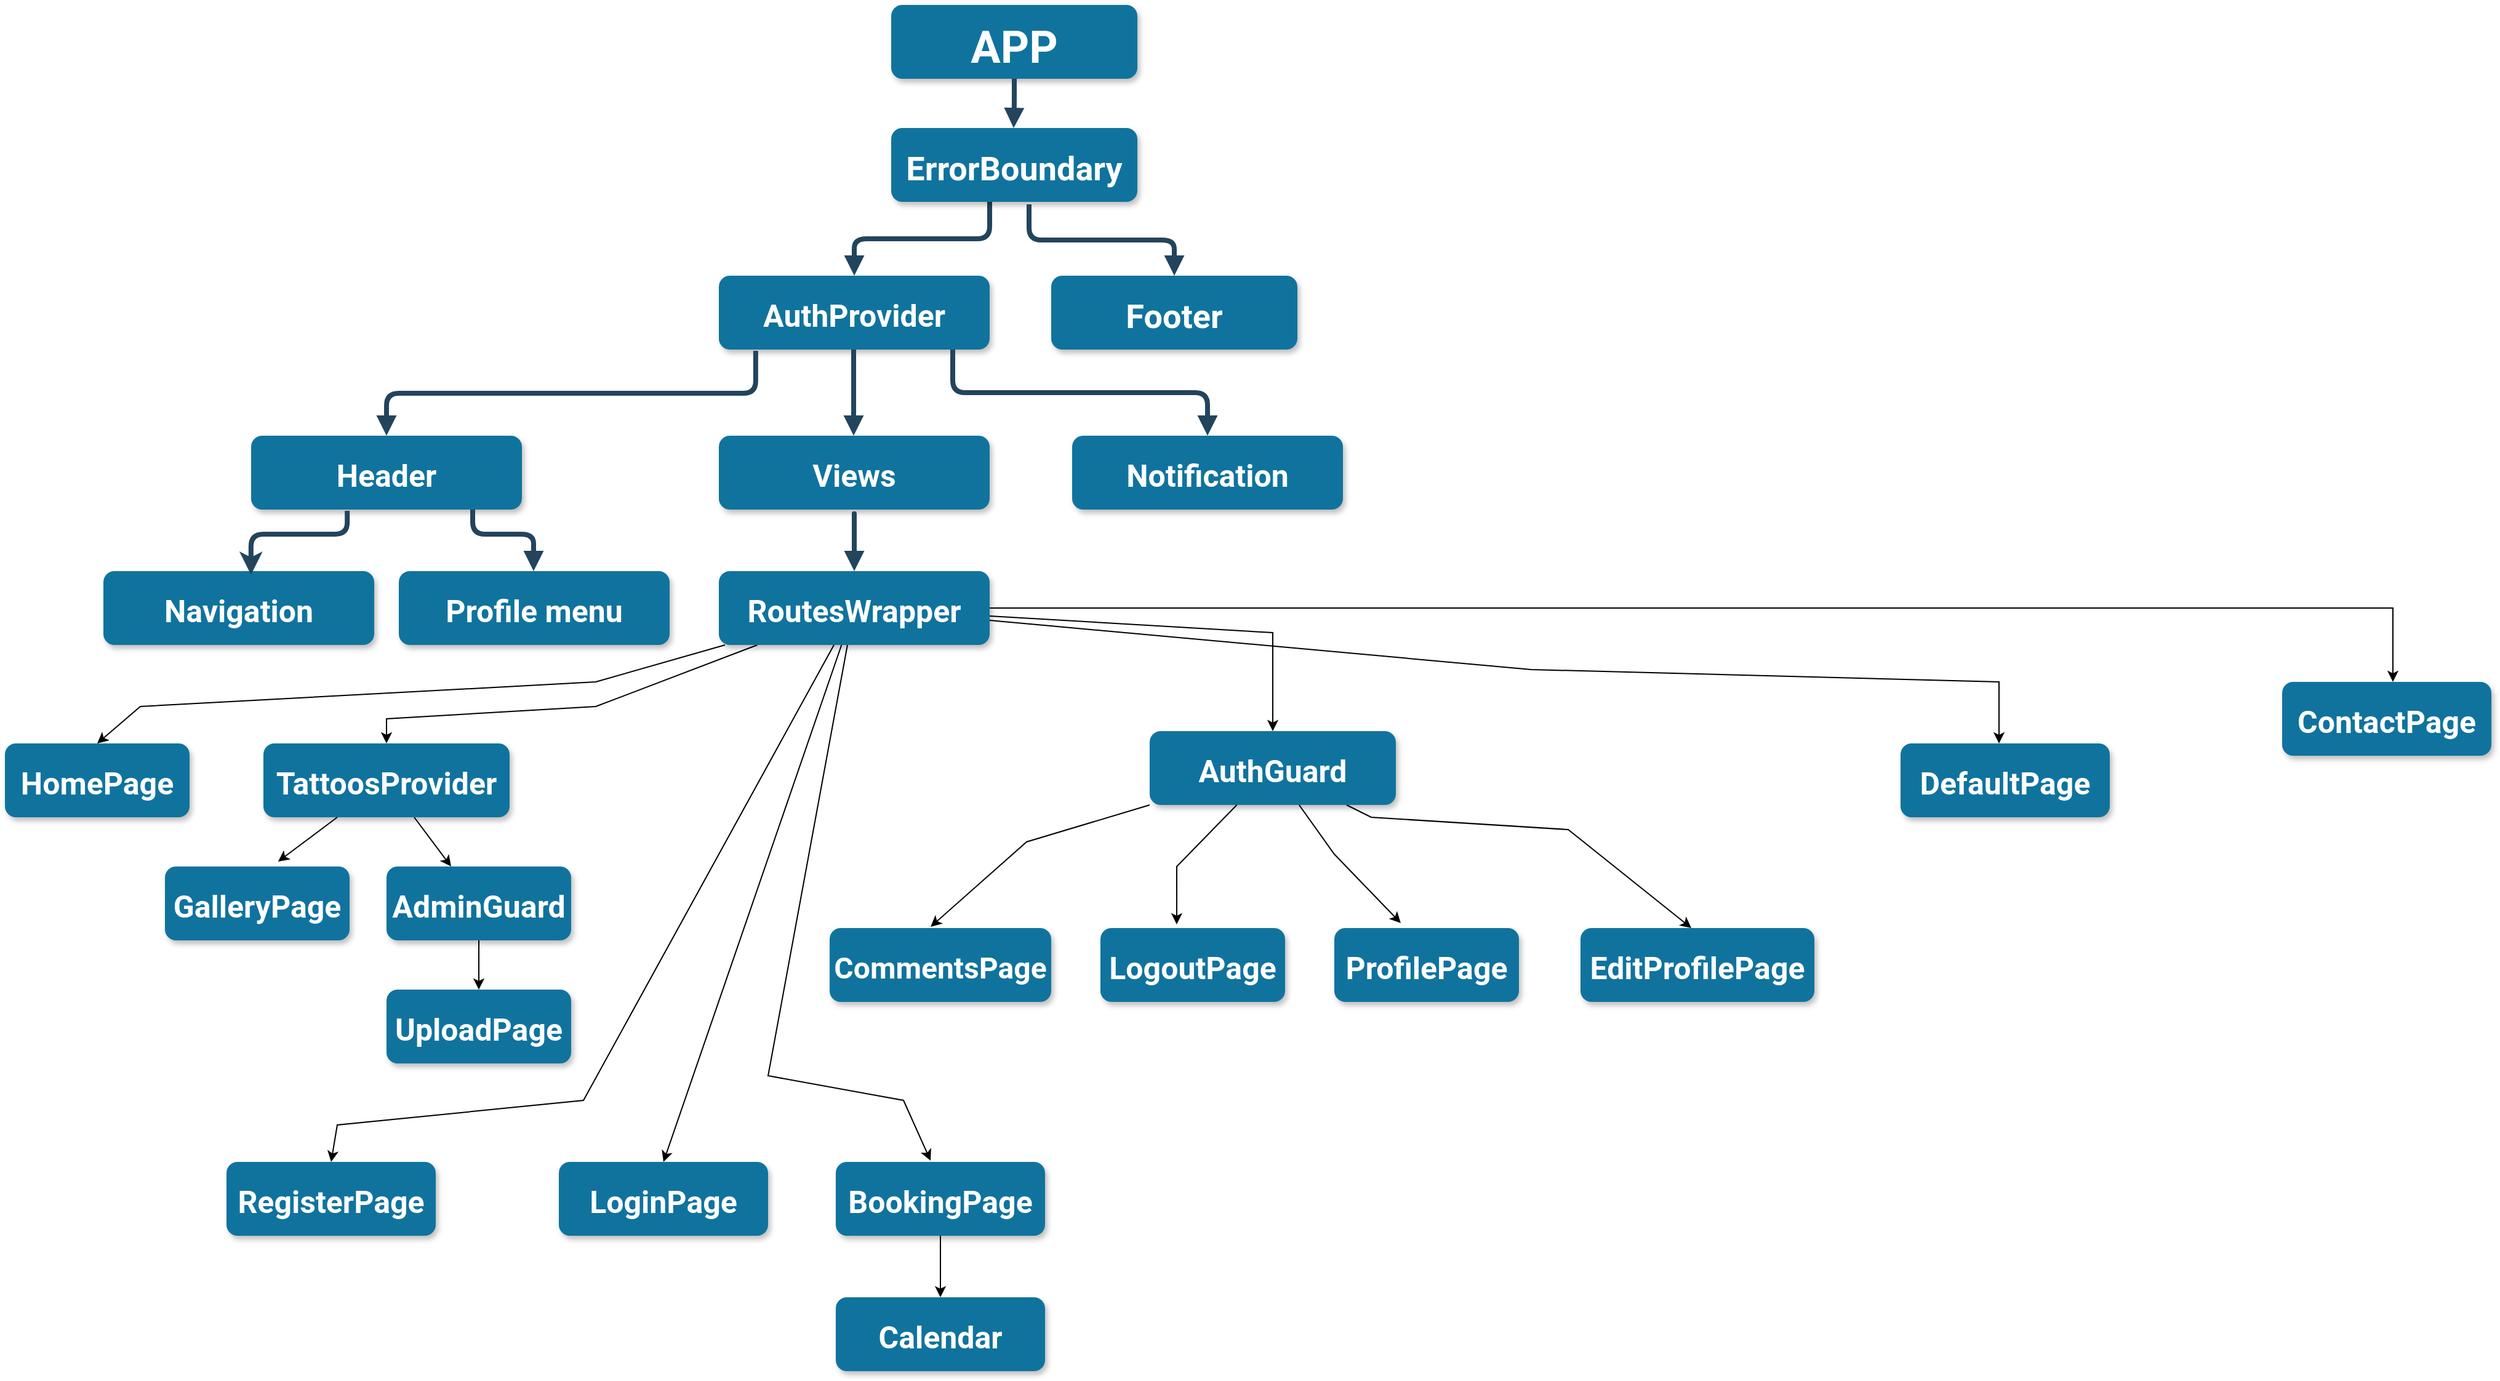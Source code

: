 <mxfile version="22.1.5" type="github">
  <diagram name="Page-1" id="97916047-d0de-89f5-080d-49f4d83e522f">
    <mxGraphModel dx="2074" dy="754" grid="1" gridSize="10" guides="1" tooltips="1" connect="1" arrows="1" fold="1" page="1" pageScale="1.5" pageWidth="1169" pageHeight="827" background="none" math="0" shadow="0">
      <root>
        <mxCell id="0" />
        <mxCell id="1" parent="0" />
        <mxCell id="2" value="APP" style="rounded=1;fillColor=#10739E;strokeColor=none;shadow=1;gradientColor=none;fontStyle=1;fontColor=#FFFFFF;fontSize=36;fontFamily=Roboto;fontSource=https%3A%2F%2Ffonts.googleapis.com%2Fcss%3Ffamily%3DRoboto;" parent="1" vertex="1">
          <mxGeometry x="730" y="10" width="200" height="60" as="geometry" />
        </mxCell>
        <mxCell id="3" value="AuthProvider" style="rounded=1;fillColor=#10739E;strokeColor=none;shadow=1;gradientColor=none;fontStyle=1;fontColor=#FFFFFF;fontSize=25;fontFamily=Roboto;fontSource=https%3A%2F%2Ffonts.googleapis.com%2Fcss%3Ffamily%3DRoboto;" parent="1" vertex="1">
          <mxGeometry x="590" y="230" width="220" height="60" as="geometry" />
        </mxCell>
        <mxCell id="7" value="Footer" style="rounded=1;fillColor=#10739E;strokeColor=none;shadow=1;gradientColor=none;fontStyle=1;fontColor=#FFFFFF;fontSize=27;fontFamily=Roboto;fontSource=https%3A%2F%2Ffonts.googleapis.com%2Fcss%3Ffamily%3DRoboto;" parent="1" vertex="1">
          <mxGeometry x="860" y="230" width="200" height="60" as="geometry" />
        </mxCell>
        <mxCell id="29" value="" style="edgeStyle=elbowEdgeStyle;elbow=vertical;strokeWidth=4;endArrow=block;endFill=1;fontStyle=1;strokeColor=#23445D;exitX=0.136;exitY=1.017;exitDx=0;exitDy=0;exitPerimeter=0;entryX=0.5;entryY=0;entryDx=0;entryDy=0;" parent="1" source="3" target="DDBbIjbZdtOTzuVg0Zhd-32" edge="1">
          <mxGeometry x="22" y="165.5" width="100" height="100" as="geometry">
            <mxPoint x="400" y="322" as="sourcePoint" />
            <mxPoint x="399.5" y="360" as="targetPoint" />
          </mxGeometry>
        </mxCell>
        <mxCell id="bXJv0DC4jWQR6LizPDog-55" value="" style="edgeStyle=elbowEdgeStyle;elbow=vertical;strokeWidth=4;endArrow=block;endFill=1;fontStyle=1;strokeColor=#23445D;" parent="1" edge="1">
          <mxGeometry x="22" y="165.5" width="100" height="100" as="geometry">
            <mxPoint x="810" y="170" as="sourcePoint" />
            <mxPoint x="700" y="230" as="targetPoint" />
          </mxGeometry>
        </mxCell>
        <mxCell id="bXJv0DC4jWQR6LizPDog-60" value="" style="edgeStyle=elbowEdgeStyle;elbow=vertical;strokeWidth=4;endArrow=block;endFill=1;fontStyle=1;strokeColor=#23445D;" parent="1" edge="1">
          <mxGeometry x="22" y="165.5" width="100" height="100" as="geometry">
            <mxPoint x="830" y="70" as="sourcePoint" />
            <mxPoint x="829.5" y="110" as="targetPoint" />
            <Array as="points" />
          </mxGeometry>
        </mxCell>
        <mxCell id="DDBbIjbZdtOTzuVg0Zhd-29" value="ErrorBoundary" style="rounded=1;fillColor=#10739E;strokeColor=none;shadow=1;gradientColor=none;fontStyle=1;fontColor=#FFFFFF;fontSize=27;fontFamily=Roboto;fontSource=https%3A%2F%2Ffonts.googleapis.com%2Fcss%3Ffamily%3DRoboto;" vertex="1" parent="1">
          <mxGeometry x="730" y="110" width="200" height="60" as="geometry" />
        </mxCell>
        <mxCell id="DDBbIjbZdtOTzuVg0Zhd-31" value="" style="edgeStyle=elbowEdgeStyle;elbow=vertical;strokeWidth=4;endArrow=block;endFill=1;fontStyle=1;strokeColor=#23445D;exitX=0.56;exitY=1.033;exitDx=0;exitDy=0;exitPerimeter=0;" edge="1" parent="1" source="DDBbIjbZdtOTzuVg0Zhd-29">
          <mxGeometry x="22" y="165.5" width="100" height="100" as="geometry">
            <mxPoint x="840" y="180" as="sourcePoint" />
            <mxPoint x="960" y="230" as="targetPoint" />
          </mxGeometry>
        </mxCell>
        <mxCell id="DDBbIjbZdtOTzuVg0Zhd-32" value="Header" style="rounded=1;fillColor=#10739E;strokeColor=none;shadow=1;gradientColor=none;fontStyle=1;fontColor=#FFFFFF;fontSize=25;fontFamily=Roboto;fontSource=https%3A%2F%2Ffonts.googleapis.com%2Fcss%3Ffamily%3DRoboto;" vertex="1" parent="1">
          <mxGeometry x="210" y="360" width="220" height="60" as="geometry" />
        </mxCell>
        <mxCell id="DDBbIjbZdtOTzuVg0Zhd-33" value="Notification" style="rounded=1;fillColor=#10739E;strokeColor=none;shadow=1;gradientColor=none;fontStyle=1;fontColor=#FFFFFF;fontSize=25;fontFamily=Roboto;fontSource=https%3A%2F%2Ffonts.googleapis.com%2Fcss%3Ffamily%3DRoboto;" vertex="1" parent="1">
          <mxGeometry x="877" y="360" width="220" height="60" as="geometry" />
        </mxCell>
        <mxCell id="DDBbIjbZdtOTzuVg0Zhd-34" value="Views" style="rounded=1;fillColor=#10739E;strokeColor=none;shadow=1;gradientColor=none;fontStyle=1;fontColor=#FFFFFF;fontSize=25;fontFamily=Roboto;fontSource=https%3A%2F%2Ffonts.googleapis.com%2Fcss%3Ffamily%3DRoboto;" vertex="1" parent="1">
          <mxGeometry x="590" y="360" width="220" height="60" as="geometry" />
        </mxCell>
        <mxCell id="DDBbIjbZdtOTzuVg0Zhd-40" value="" style="edgeStyle=elbowEdgeStyle;elbow=vertical;strokeWidth=4;endArrow=block;endFill=1;fontStyle=1;strokeColor=#23445D;" edge="1" parent="1">
          <mxGeometry x="22" y="165.5" width="100" height="100" as="geometry">
            <mxPoint x="699.5" y="290" as="sourcePoint" />
            <mxPoint x="699.5" y="360" as="targetPoint" />
            <Array as="points">
              <mxPoint x="709.5" y="320" />
            </Array>
          </mxGeometry>
        </mxCell>
        <mxCell id="DDBbIjbZdtOTzuVg0Zhd-41" value="" style="edgeStyle=elbowEdgeStyle;elbow=vertical;strokeWidth=4;endArrow=block;endFill=1;fontStyle=1;strokeColor=#23445D;" edge="1" parent="1" target="DDBbIjbZdtOTzuVg0Zhd-33">
          <mxGeometry x="22" y="165.5" width="100" height="100" as="geometry">
            <mxPoint x="780" y="290" as="sourcePoint" />
            <mxPoint x="950" y="379" as="targetPoint" />
          </mxGeometry>
        </mxCell>
        <mxCell id="DDBbIjbZdtOTzuVg0Zhd-111" style="edgeStyle=none;rounded=0;orthogonalLoop=1;jettySize=auto;html=1;entryX=0.5;entryY=0;entryDx=0;entryDy=0;" edge="1" parent="1" source="DDBbIjbZdtOTzuVg0Zhd-42" target="DDBbIjbZdtOTzuVg0Zhd-67">
          <mxGeometry relative="1" as="geometry">
            <Array as="points">
              <mxPoint x="490" y="560" />
              <mxPoint x="120" y="580" />
            </Array>
          </mxGeometry>
        </mxCell>
        <mxCell id="DDBbIjbZdtOTzuVg0Zhd-112" style="edgeStyle=none;rounded=0;orthogonalLoop=1;jettySize=auto;html=1;entryX=0.5;entryY=0;entryDx=0;entryDy=0;" edge="1" parent="1" source="DDBbIjbZdtOTzuVg0Zhd-42" target="DDBbIjbZdtOTzuVg0Zhd-69">
          <mxGeometry relative="1" as="geometry">
            <Array as="points">
              <mxPoint x="490" y="580" />
              <mxPoint x="320" y="590" />
            </Array>
          </mxGeometry>
        </mxCell>
        <mxCell id="DDBbIjbZdtOTzuVg0Zhd-113" style="edgeStyle=none;rounded=0;orthogonalLoop=1;jettySize=auto;html=1;entryX=0.5;entryY=0;entryDx=0;entryDy=0;" edge="1" parent="1" source="DDBbIjbZdtOTzuVg0Zhd-42" target="DDBbIjbZdtOTzuVg0Zhd-79">
          <mxGeometry relative="1" as="geometry">
            <Array as="points">
              <mxPoint x="1040" y="520" />
            </Array>
          </mxGeometry>
        </mxCell>
        <mxCell id="DDBbIjbZdtOTzuVg0Zhd-115" style="edgeStyle=none;rounded=0;orthogonalLoop=1;jettySize=auto;html=1;entryX=0.5;entryY=0;entryDx=0;entryDy=0;" edge="1" parent="1" source="DDBbIjbZdtOTzuVg0Zhd-42" target="DDBbIjbZdtOTzuVg0Zhd-116">
          <mxGeometry relative="1" as="geometry">
            <mxPoint x="570" y="910" as="targetPoint" />
            <Array as="points">
              <mxPoint x="480" y="900" />
              <mxPoint x="280" y="920" />
            </Array>
          </mxGeometry>
        </mxCell>
        <mxCell id="DDBbIjbZdtOTzuVg0Zhd-118" style="edgeStyle=none;rounded=0;orthogonalLoop=1;jettySize=auto;html=1;entryX=0.5;entryY=0;entryDx=0;entryDy=0;" edge="1" parent="1" source="DDBbIjbZdtOTzuVg0Zhd-42" target="DDBbIjbZdtOTzuVg0Zhd-117">
          <mxGeometry relative="1" as="geometry" />
        </mxCell>
        <mxCell id="DDBbIjbZdtOTzuVg0Zhd-119" style="edgeStyle=none;rounded=0;orthogonalLoop=1;jettySize=auto;html=1;entryX=0.453;entryY=-0.017;entryDx=0;entryDy=0;entryPerimeter=0;" edge="1" parent="1" source="DDBbIjbZdtOTzuVg0Zhd-42" target="DDBbIjbZdtOTzuVg0Zhd-120">
          <mxGeometry relative="1" as="geometry">
            <mxPoint x="730" y="930" as="targetPoint" />
            <Array as="points">
              <mxPoint x="630" y="880" />
              <mxPoint x="740" y="900" />
            </Array>
          </mxGeometry>
        </mxCell>
        <mxCell id="DDBbIjbZdtOTzuVg0Zhd-123" style="edgeStyle=none;rounded=0;orthogonalLoop=1;jettySize=auto;html=1;entryX=0.529;entryY=0;entryDx=0;entryDy=0;entryPerimeter=0;" edge="1" parent="1" source="DDBbIjbZdtOTzuVg0Zhd-42" target="DDBbIjbZdtOTzuVg0Zhd-124">
          <mxGeometry relative="1" as="geometry">
            <mxPoint x="1950" y="540" as="targetPoint" />
            <Array as="points">
              <mxPoint x="1520" y="500" />
              <mxPoint x="1950" y="500" />
              <mxPoint x="1950" y="540" />
              <mxPoint x="1950" y="560" />
            </Array>
          </mxGeometry>
        </mxCell>
        <mxCell id="DDBbIjbZdtOTzuVg0Zhd-125" style="edgeStyle=none;rounded=0;orthogonalLoop=1;jettySize=auto;html=1;" edge="1" parent="1" source="DDBbIjbZdtOTzuVg0Zhd-42">
          <mxGeometry relative="1" as="geometry">
            <mxPoint x="1630" y="610" as="targetPoint" />
            <Array as="points">
              <mxPoint x="1250" y="550" />
              <mxPoint x="1630" y="560" />
            </Array>
          </mxGeometry>
        </mxCell>
        <mxCell id="DDBbIjbZdtOTzuVg0Zhd-42" value="RoutesWrapper" style="rounded=1;fillColor=#10739E;strokeColor=none;shadow=1;gradientColor=none;fontStyle=1;fontColor=#FFFFFF;fontSize=25;fontFamily=Roboto;fontSource=https%3A%2F%2Ffonts.googleapis.com%2Fcss%3Ffamily%3DRoboto;" vertex="1" parent="1">
          <mxGeometry x="590" y="470" width="220" height="60" as="geometry" />
        </mxCell>
        <mxCell id="DDBbIjbZdtOTzuVg0Zhd-43" value="" style="edgeStyle=elbowEdgeStyle;elbow=vertical;strokeWidth=4;endArrow=block;endFill=1;fontStyle=1;strokeColor=#23445D;entryX=0.5;entryY=0;entryDx=0;entryDy=0;" edge="1" parent="1" target="DDBbIjbZdtOTzuVg0Zhd-42">
          <mxGeometry x="22" y="165.5" width="100" height="100" as="geometry">
            <mxPoint x="700" y="430" as="sourcePoint" />
            <mxPoint x="700" y="460" as="targetPoint" />
            <Array as="points">
              <mxPoint x="709.5" y="420" />
            </Array>
          </mxGeometry>
        </mxCell>
        <mxCell id="DDBbIjbZdtOTzuVg0Zhd-44" value="Navigation" style="rounded=1;fillColor=#10739E;strokeColor=none;shadow=1;gradientColor=none;fontStyle=1;fontColor=#FFFFFF;fontSize=25;fontFamily=Roboto;fontSource=https%3A%2F%2Ffonts.googleapis.com%2Fcss%3Ffamily%3DRoboto;" vertex="1" parent="1">
          <mxGeometry x="90" y="470" width="220" height="60" as="geometry" />
        </mxCell>
        <mxCell id="DDBbIjbZdtOTzuVg0Zhd-45" value="Profile menu" style="rounded=1;fillColor=#10739E;strokeColor=none;shadow=1;gradientColor=none;fontStyle=1;fontColor=#FFFFFF;fontSize=25;fontFamily=Roboto;fontSource=https%3A%2F%2Ffonts.googleapis.com%2Fcss%3Ffamily%3DRoboto;" vertex="1" parent="1">
          <mxGeometry x="330" y="470" width="220" height="60" as="geometry" />
        </mxCell>
        <mxCell id="DDBbIjbZdtOTzuVg0Zhd-51" value="" style="edgeStyle=orthogonalEdgeStyle;elbow=vertical;strokeWidth=4;endArrow=block;endFill=1;fontStyle=1;strokeColor=#23445D;" edge="1" parent="1">
          <mxGeometry x="22" y="165.5" width="100" height="100" as="geometry">
            <mxPoint x="390" y="420" as="sourcePoint" />
            <mxPoint x="439.5" y="470" as="targetPoint" />
            <Array as="points">
              <mxPoint x="390" y="440" />
              <mxPoint x="440" y="440" />
            </Array>
          </mxGeometry>
        </mxCell>
        <mxCell id="DDBbIjbZdtOTzuVg0Zhd-57" value="" style="edgeStyle=orthogonalEdgeStyle;elbow=vertical;strokeWidth=4;endArrow=classic;endFill=1;fontStyle=1;strokeColor=#23445D;exitX=0.355;exitY=1.017;exitDx=0;exitDy=0;exitPerimeter=0;entryX=0.545;entryY=0.05;entryDx=0;entryDy=0;entryPerimeter=0;" edge="1" parent="1" source="DDBbIjbZdtOTzuVg0Zhd-32" target="DDBbIjbZdtOTzuVg0Zhd-44">
          <mxGeometry x="22" y="165.5" width="100" height="100" as="geometry">
            <mxPoint x="290" y="450" as="sourcePoint" />
            <mxPoint x="210" y="460" as="targetPoint" />
            <Array as="points">
              <mxPoint x="288" y="440" />
              <mxPoint x="210" y="440" />
            </Array>
          </mxGeometry>
        </mxCell>
        <mxCell id="DDBbIjbZdtOTzuVg0Zhd-67" value="HomePage" style="rounded=1;fillColor=#10739E;strokeColor=none;shadow=1;gradientColor=none;fontStyle=1;fontColor=#FFFFFF;fontSize=25;fontFamily=Roboto;fontSource=https%3A%2F%2Ffonts.googleapis.com%2Fcss%3Ffamily%3DRoboto;" vertex="1" parent="1">
          <mxGeometry x="10" y="610" width="150" height="60" as="geometry" />
        </mxCell>
        <mxCell id="DDBbIjbZdtOTzuVg0Zhd-88" value="" style="edgeStyle=none;rounded=0;orthogonalLoop=1;jettySize=auto;html=1;" edge="1" parent="1" source="DDBbIjbZdtOTzuVg0Zhd-69" target="DDBbIjbZdtOTzuVg0Zhd-84">
          <mxGeometry relative="1" as="geometry" />
        </mxCell>
        <mxCell id="DDBbIjbZdtOTzuVg0Zhd-69" value="TattoosProvider" style="rounded=1;fillColor=#10739E;strokeColor=none;shadow=1;gradientColor=none;fontStyle=1;fontColor=#FFFFFF;fontSize=25;fontFamily=Roboto;fontSource=https%3A%2F%2Ffonts.googleapis.com%2Fcss%3Ffamily%3DRoboto;" vertex="1" parent="1">
          <mxGeometry x="220" y="610" width="200" height="60" as="geometry" />
        </mxCell>
        <mxCell id="DDBbIjbZdtOTzuVg0Zhd-70" value="GalleryPage" style="rounded=1;fillColor=#10739E;strokeColor=none;shadow=1;gradientColor=none;fontStyle=1;fontColor=#FFFFFF;fontSize=25;fontFamily=Roboto;fontSource=https%3A%2F%2Ffonts.googleapis.com%2Fcss%3Ffamily%3DRoboto;" vertex="1" parent="1">
          <mxGeometry x="140" y="710" width="150" height="60" as="geometry" />
        </mxCell>
        <mxCell id="DDBbIjbZdtOTzuVg0Zhd-71" value="UploadPage" style="rounded=1;fillColor=#10739E;strokeColor=none;shadow=1;gradientColor=none;fontStyle=1;fontColor=#FFFFFF;fontSize=25;fontFamily=Roboto;fontSource=https%3A%2F%2Ffonts.googleapis.com%2Fcss%3Ffamily%3DRoboto;" vertex="1" parent="1">
          <mxGeometry x="320" y="810" width="150" height="60" as="geometry" />
        </mxCell>
        <mxCell id="DDBbIjbZdtOTzuVg0Zhd-110" style="edgeStyle=none;rounded=0;orthogonalLoop=1;jettySize=auto;html=1;entryX=0.474;entryY=0;entryDx=0;entryDy=0;entryPerimeter=0;" edge="1" parent="1" source="DDBbIjbZdtOTzuVg0Zhd-79" target="DDBbIjbZdtOTzuVg0Zhd-83">
          <mxGeometry relative="1" as="geometry">
            <mxPoint x="1130" y="700" as="targetPoint" />
            <Array as="points">
              <mxPoint x="1120" y="670" />
              <mxPoint x="1280" y="680" />
            </Array>
          </mxGeometry>
        </mxCell>
        <mxCell id="DDBbIjbZdtOTzuVg0Zhd-79" value="AuthGuard" style="rounded=1;fillColor=#10739E;strokeColor=none;shadow=1;gradientColor=none;fontStyle=1;fontColor=#FFFFFF;fontSize=25;fontFamily=Roboto;fontSource=https%3A%2F%2Ffonts.googleapis.com%2Fcss%3Ffamily%3DRoboto;" vertex="1" parent="1">
          <mxGeometry x="940" y="600" width="200" height="60" as="geometry" />
        </mxCell>
        <mxCell id="DDBbIjbZdtOTzuVg0Zhd-80" value="CommentsPage" style="rounded=1;fillColor=#10739E;strokeColor=none;shadow=1;gradientColor=none;fontStyle=1;fontColor=#FFFFFF;fontSize=24;fontFamily=Roboto;fontSource=https%3A%2F%2Ffonts.googleapis.com%2Fcss%3Ffamily%3DRoboto;" vertex="1" parent="1">
          <mxGeometry x="680" y="760" width="180" height="60" as="geometry" />
        </mxCell>
        <mxCell id="DDBbIjbZdtOTzuVg0Zhd-81" value="LogoutPage" style="rounded=1;fillColor=#10739E;strokeColor=none;shadow=1;gradientColor=none;fontStyle=1;fontColor=#FFFFFF;fontSize=25;fontFamily=Roboto;fontSource=https%3A%2F%2Ffonts.googleapis.com%2Fcss%3Ffamily%3DRoboto;" vertex="1" parent="1">
          <mxGeometry x="900" y="760" width="150" height="60" as="geometry" />
        </mxCell>
        <mxCell id="DDBbIjbZdtOTzuVg0Zhd-82" value="ProfilePage" style="rounded=1;fillColor=#10739E;strokeColor=none;shadow=1;gradientColor=none;fontStyle=1;fontColor=#FFFFFF;fontSize=25;fontFamily=Roboto;fontSource=https%3A%2F%2Ffonts.googleapis.com%2Fcss%3Ffamily%3DRoboto;" vertex="1" parent="1">
          <mxGeometry x="1090" y="760" width="150" height="60" as="geometry" />
        </mxCell>
        <mxCell id="DDBbIjbZdtOTzuVg0Zhd-83" value="EditProfilePage" style="rounded=1;fillColor=#10739E;strokeColor=none;shadow=1;gradientColor=none;fontStyle=1;fontColor=#FFFFFF;fontSize=25;fontFamily=Roboto;fontSource=https%3A%2F%2Ffonts.googleapis.com%2Fcss%3Ffamily%3DRoboto;" vertex="1" parent="1">
          <mxGeometry x="1290" y="760" width="190" height="60" as="geometry" />
        </mxCell>
        <mxCell id="DDBbIjbZdtOTzuVg0Zhd-86" value="" style="edgeStyle=none;rounded=0;orthogonalLoop=1;jettySize=auto;html=1;" edge="1" parent="1" source="DDBbIjbZdtOTzuVg0Zhd-84" target="DDBbIjbZdtOTzuVg0Zhd-71">
          <mxGeometry relative="1" as="geometry" />
        </mxCell>
        <mxCell id="DDBbIjbZdtOTzuVg0Zhd-84" value="AdminGuard" style="rounded=1;fillColor=#10739E;strokeColor=none;shadow=1;gradientColor=none;fontStyle=1;fontColor=#FFFFFF;fontSize=25;fontFamily=Roboto;fontSource=https%3A%2F%2Ffonts.googleapis.com%2Fcss%3Ffamily%3DRoboto;" vertex="1" parent="1">
          <mxGeometry x="320" y="710" width="150" height="60" as="geometry" />
        </mxCell>
        <mxCell id="DDBbIjbZdtOTzuVg0Zhd-90" style="edgeStyle=none;rounded=0;orthogonalLoop=1;jettySize=auto;html=1;entryX=0.613;entryY=-0.067;entryDx=0;entryDy=0;entryPerimeter=0;" edge="1" parent="1" source="DDBbIjbZdtOTzuVg0Zhd-69" target="DDBbIjbZdtOTzuVg0Zhd-70">
          <mxGeometry relative="1" as="geometry" />
        </mxCell>
        <mxCell id="DDBbIjbZdtOTzuVg0Zhd-107" style="edgeStyle=none;rounded=0;orthogonalLoop=1;jettySize=auto;html=1;entryX=0.456;entryY=-0.017;entryDx=0;entryDy=0;entryPerimeter=0;" edge="1" parent="1" source="DDBbIjbZdtOTzuVg0Zhd-79" target="DDBbIjbZdtOTzuVg0Zhd-80">
          <mxGeometry relative="1" as="geometry">
            <Array as="points">
              <mxPoint x="840" y="690" />
            </Array>
          </mxGeometry>
        </mxCell>
        <mxCell id="DDBbIjbZdtOTzuVg0Zhd-108" style="edgeStyle=none;rounded=0;orthogonalLoop=1;jettySize=auto;html=1;entryX=0.413;entryY=-0.05;entryDx=0;entryDy=0;entryPerimeter=0;" edge="1" parent="1" source="DDBbIjbZdtOTzuVg0Zhd-79" target="DDBbIjbZdtOTzuVg0Zhd-81">
          <mxGeometry relative="1" as="geometry">
            <Array as="points">
              <mxPoint x="962" y="710" />
            </Array>
          </mxGeometry>
        </mxCell>
        <mxCell id="DDBbIjbZdtOTzuVg0Zhd-109" style="edgeStyle=none;rounded=0;orthogonalLoop=1;jettySize=auto;html=1;entryX=0.36;entryY=-0.067;entryDx=0;entryDy=0;entryPerimeter=0;" edge="1" parent="1" source="DDBbIjbZdtOTzuVg0Zhd-79" target="DDBbIjbZdtOTzuVg0Zhd-82">
          <mxGeometry relative="1" as="geometry">
            <Array as="points">
              <mxPoint x="1090" y="700" />
            </Array>
          </mxGeometry>
        </mxCell>
        <mxCell id="DDBbIjbZdtOTzuVg0Zhd-116" value="RegisterPage" style="rounded=1;fillColor=#10739E;strokeColor=none;shadow=1;gradientColor=none;fontStyle=1;fontColor=#FFFFFF;fontSize=25;fontFamily=Roboto;fontSource=https%3A%2F%2Ffonts.googleapis.com%2Fcss%3Ffamily%3DRoboto;" vertex="1" parent="1">
          <mxGeometry x="190" y="950" width="170" height="60" as="geometry" />
        </mxCell>
        <mxCell id="DDBbIjbZdtOTzuVg0Zhd-117" value="LoginPage" style="rounded=1;fillColor=#10739E;strokeColor=none;shadow=1;gradientColor=none;fontStyle=1;fontColor=#FFFFFF;fontSize=25;fontFamily=Roboto;fontSource=https%3A%2F%2Ffonts.googleapis.com%2Fcss%3Ffamily%3DRoboto;" vertex="1" parent="1">
          <mxGeometry x="460" y="950" width="170" height="60" as="geometry" />
        </mxCell>
        <mxCell id="DDBbIjbZdtOTzuVg0Zhd-122" style="edgeStyle=none;rounded=0;orthogonalLoop=1;jettySize=auto;html=1;entryX=0.5;entryY=0;entryDx=0;entryDy=0;" edge="1" parent="1" source="DDBbIjbZdtOTzuVg0Zhd-120" target="DDBbIjbZdtOTzuVg0Zhd-121">
          <mxGeometry relative="1" as="geometry" />
        </mxCell>
        <mxCell id="DDBbIjbZdtOTzuVg0Zhd-120" value="BookingPage" style="rounded=1;fillColor=#10739E;strokeColor=none;shadow=1;gradientColor=none;fontStyle=1;fontColor=#FFFFFF;fontSize=25;fontFamily=Roboto;fontSource=https%3A%2F%2Ffonts.googleapis.com%2Fcss%3Ffamily%3DRoboto;" vertex="1" parent="1">
          <mxGeometry x="685" y="950" width="170" height="60" as="geometry" />
        </mxCell>
        <mxCell id="DDBbIjbZdtOTzuVg0Zhd-121" value="Calendar" style="rounded=1;fillColor=#10739E;strokeColor=none;shadow=1;gradientColor=none;fontStyle=1;fontColor=#FFFFFF;fontSize=25;fontFamily=Roboto;fontSource=https%3A%2F%2Ffonts.googleapis.com%2Fcss%3Ffamily%3DRoboto;" vertex="1" parent="1">
          <mxGeometry x="685" y="1060" width="170" height="60" as="geometry" />
        </mxCell>
        <mxCell id="DDBbIjbZdtOTzuVg0Zhd-124" value="ContactPage" style="rounded=1;fillColor=#10739E;strokeColor=none;shadow=1;gradientColor=none;fontStyle=1;fontColor=#FFFFFF;fontSize=25;fontFamily=Roboto;fontSource=https%3A%2F%2Ffonts.googleapis.com%2Fcss%3Ffamily%3DRoboto;" vertex="1" parent="1">
          <mxGeometry x="1860" y="560" width="170" height="60" as="geometry" />
        </mxCell>
        <mxCell id="DDBbIjbZdtOTzuVg0Zhd-126" value="DefaultPage" style="rounded=1;fillColor=#10739E;strokeColor=none;shadow=1;gradientColor=none;fontStyle=1;fontColor=#FFFFFF;fontSize=25;fontFamily=Roboto;fontSource=https%3A%2F%2Ffonts.googleapis.com%2Fcss%3Ffamily%3DRoboto;" vertex="1" parent="1">
          <mxGeometry x="1550" y="610" width="170" height="60" as="geometry" />
        </mxCell>
      </root>
    </mxGraphModel>
  </diagram>
</mxfile>
